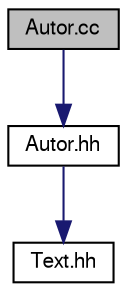 digraph "Autor.cc"
{
  edge [fontname="FreeSans",fontsize="10",labelfontname="FreeSans",labelfontsize="10"];
  node [fontname="FreeSans",fontsize="10",shape=record];
  Node1 [label="Autor.cc",height=0.2,width=0.4,color="black", fillcolor="grey75", style="filled", fontcolor="black"];
  Node1 -> Node2 [color="midnightblue",fontsize="10",style="solid",fontname="FreeSans"];
  Node2 [label="Autor.hh",height=0.2,width=0.4,color="black", fillcolor="white", style="filled",URL="$_autor_8hh.html",tooltip="Especificació de la classe Autor. "];
  Node2 -> Node3 [color="midnightblue",fontsize="10",style="solid",fontname="FreeSans"];
  Node3 [label="Text.hh",height=0.2,width=0.4,color="black", fillcolor="white", style="filled",URL="$_text_8hh.html",tooltip="Especificació de la classe Text. "];
}

